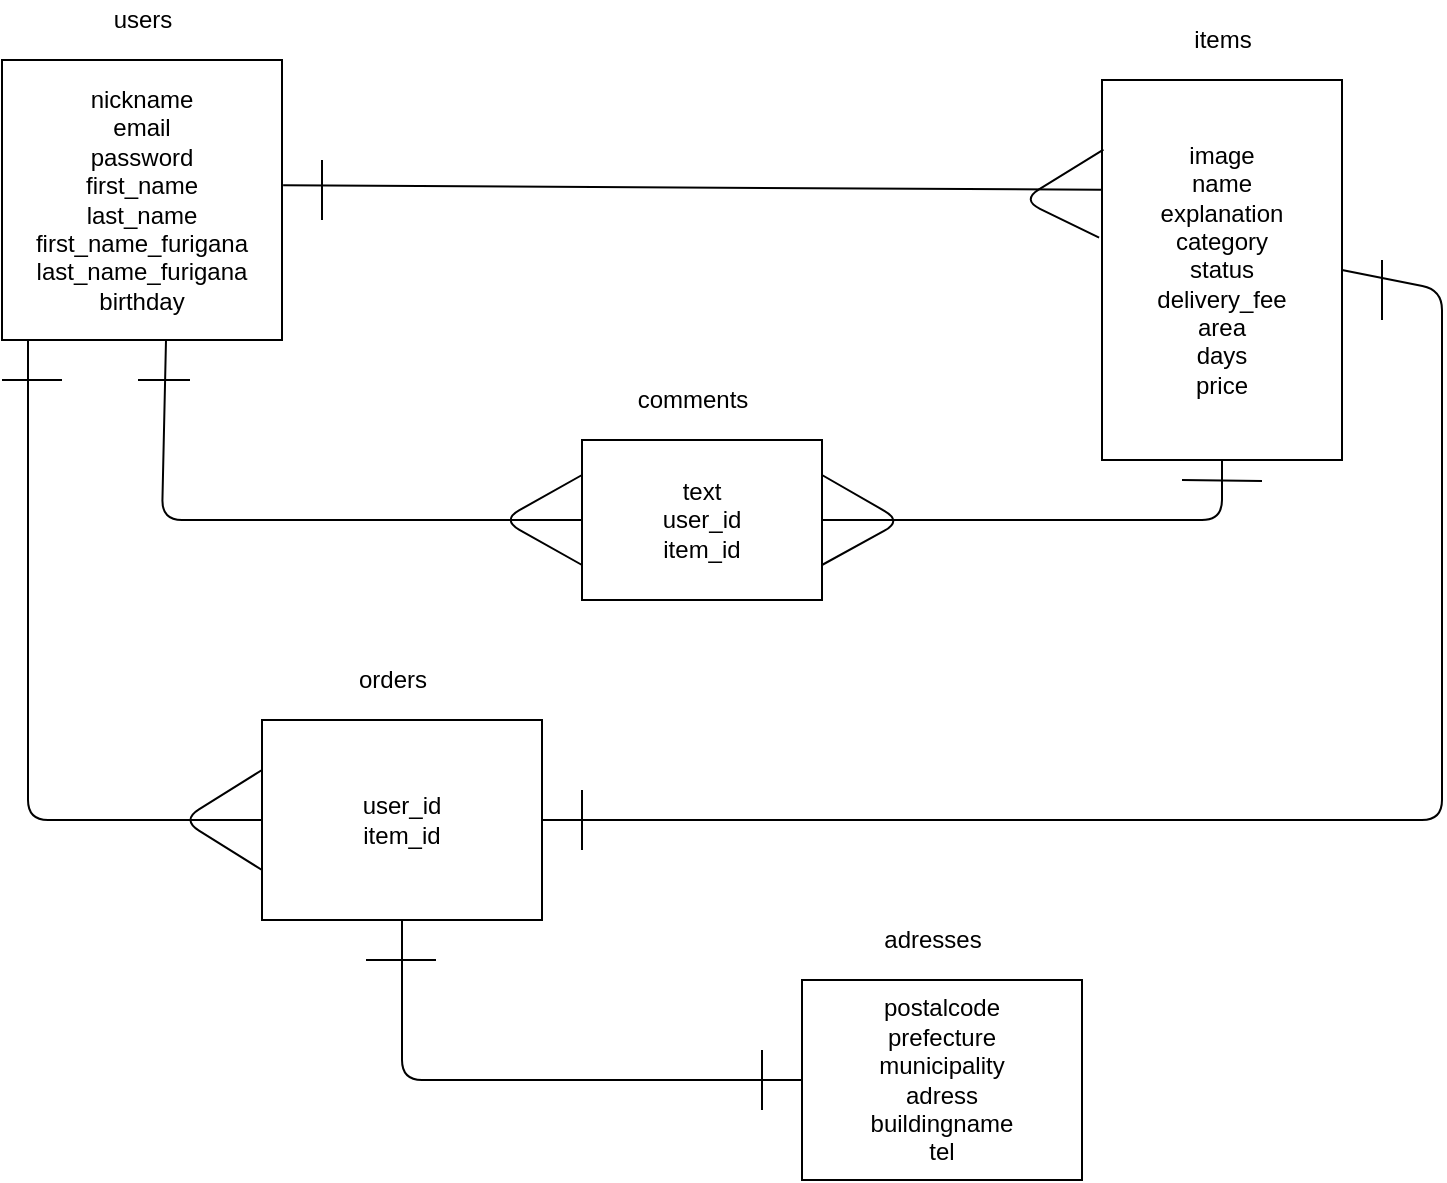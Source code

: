 <mxfile version="13.6.5">
    <diagram id="1mNayCW4qVJ5rQMS8sHm" name="ページ1">
        <mxGraphModel dx="955" dy="622" grid="1" gridSize="10" guides="1" tooltips="1" connect="1" arrows="1" fold="1" page="1" pageScale="1" pageWidth="827" pageHeight="1169" math="0" shadow="0">
            <root>
                <mxCell id="0"/>
                <mxCell id="1" parent="0"/>
                <mxCell id="2" value="nickname&lt;br&gt;email&lt;br&gt;password&lt;br&gt;first_name&lt;br&gt;last_name&lt;br&gt;first_name_furigana&lt;br&gt;last_name_furigana&lt;br&gt;birthday" style="rounded=0;whiteSpace=wrap;html=1;" parent="1" vertex="1">
                    <mxGeometry x="80" y="40" width="140" height="140" as="geometry"/>
                </mxCell>
                <mxCell id="3" value="users" style="text;html=1;align=center;verticalAlign=middle;resizable=0;points=[];autosize=1;" parent="1" vertex="1">
                    <mxGeometry x="130" y="10" width="40" height="20" as="geometry"/>
                </mxCell>
                <mxCell id="4" value="" style="endArrow=none;html=1;entryX=-0.003;entryY=0.289;entryDx=0;entryDy=0;entryPerimeter=0;exitX=1.004;exitY=0.447;exitDx=0;exitDy=0;exitPerimeter=0;" parent="1" edge="1" target="5" source="2">
                    <mxGeometry width="50" height="50" relative="1" as="geometry">
                        <mxPoint x="230" y="119" as="sourcePoint"/>
                        <mxPoint x="630" y="112.5" as="targetPoint"/>
                        <Array as="points"/>
                    </mxGeometry>
                </mxCell>
                <mxCell id="5" value="image&lt;br&gt;name&lt;br&gt;explanation&lt;br&gt;category&lt;br&gt;status&lt;br&gt;delivery_fee&lt;br&gt;area&lt;br&gt;days&lt;br&gt;price" style="rounded=0;whiteSpace=wrap;html=1;" parent="1" vertex="1">
                    <mxGeometry x="630" y="50" width="120" height="190" as="geometry"/>
                </mxCell>
                <mxCell id="6" value="items" style="text;html=1;align=center;verticalAlign=middle;resizable=0;points=[];autosize=1;" parent="1" vertex="1">
                    <mxGeometry x="670" y="20" width="40" height="20" as="geometry"/>
                </mxCell>
                <mxCell id="7" value="text&lt;br&gt;user_id&lt;br&gt;item_id" style="rounded=0;whiteSpace=wrap;html=1;" parent="1" vertex="1">
                    <mxGeometry x="370" y="230" width="120" height="80" as="geometry"/>
                </mxCell>
                <mxCell id="8" value="comments" style="text;html=1;align=center;verticalAlign=middle;resizable=0;points=[];autosize=1;" parent="1" vertex="1">
                    <mxGeometry x="390" y="200" width="70" height="20" as="geometry"/>
                </mxCell>
                <mxCell id="9" value="" style="endArrow=none;html=1;exitX=0;exitY=0.5;exitDx=0;exitDy=0;" parent="1" source="7" edge="1">
                    <mxGeometry width="50" height="50" relative="1" as="geometry">
                        <mxPoint x="519.5" y="310" as="sourcePoint"/>
                        <mxPoint x="162" y="180" as="targetPoint"/>
                        <Array as="points">
                            <mxPoint x="160" y="270"/>
                        </Array>
                    </mxGeometry>
                </mxCell>
                <mxCell id="11" value="" style="endArrow=none;html=1;exitX=1;exitY=0.5;exitDx=0;exitDy=0;" parent="1" source="7" edge="1">
                    <mxGeometry width="50" height="50" relative="1" as="geometry">
                        <mxPoint x="760.5" y="340" as="sourcePoint"/>
                        <mxPoint x="690" y="240" as="targetPoint"/>
                        <Array as="points">
                            <mxPoint x="690" y="270"/>
                        </Array>
                    </mxGeometry>
                </mxCell>
                <mxCell id="14" value="" style="endArrow=none;html=1;" parent="1" edge="1">
                    <mxGeometry width="50" height="50" relative="1" as="geometry">
                        <mxPoint x="505" y="270" as="sourcePoint"/>
                        <mxPoint x="535" y="270" as="targetPoint"/>
                    </mxGeometry>
                </mxCell>
                <mxCell id="15" value="" style="endArrow=none;html=1;" parent="1" edge="1">
                    <mxGeometry width="50" height="50" relative="1" as="geometry">
                        <mxPoint x="240" y="90" as="sourcePoint"/>
                        <mxPoint x="240" y="120" as="targetPoint"/>
                    </mxGeometry>
                </mxCell>
                <mxCell id="27" value="" style="endArrow=none;html=1;" parent="1" edge="1">
                    <mxGeometry width="50" height="50" relative="1" as="geometry">
                        <mxPoint x="148" y="200" as="sourcePoint"/>
                        <mxPoint x="174" y="200" as="targetPoint"/>
                        <Array as="points">
                            <mxPoint x="148" y="200"/>
                        </Array>
                    </mxGeometry>
                </mxCell>
                <mxCell id="28" value="" style="endArrow=none;html=1;" parent="1" edge="1">
                    <mxGeometry width="50" height="50" relative="1" as="geometry">
                        <mxPoint x="670" y="250" as="sourcePoint"/>
                        <mxPoint x="710" y="250.5" as="targetPoint"/>
                    </mxGeometry>
                </mxCell>
                <mxCell id="31" value="&lt;span&gt;user_id&lt;/span&gt;&lt;br&gt;&lt;span&gt;item_id&lt;/span&gt;" style="rounded=0;whiteSpace=wrap;html=1;" parent="1" vertex="1">
                    <mxGeometry x="210" y="370" width="140" height="100" as="geometry"/>
                </mxCell>
                <mxCell id="32" value="" style="endArrow=none;html=1;" parent="1" edge="1">
                    <mxGeometry width="50" height="50" relative="1" as="geometry">
                        <mxPoint x="210" y="420" as="sourcePoint"/>
                        <mxPoint x="93" y="180" as="targetPoint"/>
                        <Array as="points">
                            <mxPoint x="93" y="420"/>
                        </Array>
                    </mxGeometry>
                </mxCell>
                <mxCell id="34" value="" style="endArrow=none;html=1;" parent="1" edge="1">
                    <mxGeometry width="50" height="50" relative="1" as="geometry">
                        <mxPoint x="80" y="200" as="sourcePoint"/>
                        <mxPoint x="110" y="200" as="targetPoint"/>
                    </mxGeometry>
                </mxCell>
                <mxCell id="37" value="adresses" style="text;html=1;align=center;verticalAlign=middle;resizable=0;points=[];autosize=1;" parent="1" vertex="1">
                    <mxGeometry x="515" y="470" width="60" height="20" as="geometry"/>
                </mxCell>
                <mxCell id="40" value="" style="endArrow=none;html=1;exitX=0;exitY=0.25;exitDx=0;exitDy=0;entryX=0;entryY=0.75;entryDx=0;entryDy=0;" parent="1" edge="1" target="31" source="31">
                    <mxGeometry width="50" height="50" relative="1" as="geometry">
                        <mxPoint x="190" y="405" as="sourcePoint"/>
                        <mxPoint x="190" y="435" as="targetPoint"/>
                        <Array as="points">
                            <mxPoint x="170" y="420"/>
                        </Array>
                    </mxGeometry>
                </mxCell>
                <mxCell id="42" value="" style="endArrow=none;html=1;exitX=0;exitY=0.75;exitDx=0;exitDy=0;" edge="1" parent="1">
                    <mxGeometry width="50" height="50" relative="1" as="geometry">
                        <mxPoint x="370" y="292.5" as="sourcePoint"/>
                        <mxPoint x="370" y="247.5" as="targetPoint"/>
                        <Array as="points">
                            <mxPoint x="330" y="270"/>
                        </Array>
                    </mxGeometry>
                </mxCell>
                <mxCell id="43" value="" style="endArrow=none;html=1;exitX=0;exitY=0.75;exitDx=0;exitDy=0;" edge="1" parent="1">
                    <mxGeometry width="50" height="50" relative="1" as="geometry">
                        <mxPoint x="490" y="292.5" as="sourcePoint"/>
                        <mxPoint x="490" y="247.5" as="targetPoint"/>
                        <Array as="points">
                            <mxPoint x="530" y="270.5"/>
                        </Array>
                    </mxGeometry>
                </mxCell>
                <mxCell id="44" value="&lt;div&gt;&lt;span&gt;postalcode&lt;/span&gt;&lt;/div&gt;prefecture&lt;br&gt;municipality&lt;br&gt;adress&lt;br&gt;buildingname&lt;br&gt;tel" style="rounded=0;whiteSpace=wrap;html=1;align=center;" vertex="1" parent="1">
                    <mxGeometry x="480" y="500" width="140" height="100" as="geometry"/>
                </mxCell>
                <mxCell id="45" value="" style="endArrow=none;html=1;entryX=0;entryY=0.5;entryDx=0;entryDy=0;exitX=0.5;exitY=1;exitDx=0;exitDy=0;" edge="1" parent="1" source="31" target="44">
                    <mxGeometry width="50" height="50" relative="1" as="geometry">
                        <mxPoint x="350" y="419.58" as="sourcePoint"/>
                        <mxPoint x="390" y="419.58" as="targetPoint"/>
                        <Array as="points">
                            <mxPoint x="280" y="550"/>
                        </Array>
                    </mxGeometry>
                </mxCell>
                <mxCell id="46" value="orders" style="text;html=1;align=center;verticalAlign=middle;resizable=0;points=[];autosize=1;" vertex="1" parent="1">
                    <mxGeometry x="250" y="340" width="50" height="20" as="geometry"/>
                </mxCell>
                <mxCell id="47" value="" style="endArrow=none;html=1;" edge="1" parent="1">
                    <mxGeometry width="50" height="50" relative="1" as="geometry">
                        <mxPoint x="370" y="405" as="sourcePoint"/>
                        <mxPoint x="370" y="435" as="targetPoint"/>
                    </mxGeometry>
                </mxCell>
                <mxCell id="48" value="" style="endArrow=none;html=1;" edge="1" parent="1">
                    <mxGeometry width="50" height="50" relative="1" as="geometry">
                        <mxPoint x="460" y="535" as="sourcePoint"/>
                        <mxPoint x="460" y="565" as="targetPoint"/>
                    </mxGeometry>
                </mxCell>
                <mxCell id="49" value="" style="endArrow=none;html=1;entryX=-0.012;entryY=0.415;entryDx=0;entryDy=0;entryPerimeter=0;exitX=0.006;exitY=0.183;exitDx=0;exitDy=0;exitPerimeter=0;" edge="1" parent="1" source="5" target="5">
                    <mxGeometry width="50" height="50" relative="1" as="geometry">
                        <mxPoint x="629" y="100" as="sourcePoint"/>
                        <mxPoint x="620" y="136" as="targetPoint"/>
                        <Array as="points">
                            <mxPoint x="590" y="110"/>
                        </Array>
                    </mxGeometry>
                </mxCell>
                <mxCell id="53" value="" style="endArrow=none;html=1;entryX=1;entryY=0.5;entryDx=0;entryDy=0;" edge="1" parent="1" target="5">
                    <mxGeometry width="50" height="50" relative="1" as="geometry">
                        <mxPoint x="350" y="420" as="sourcePoint"/>
                        <mxPoint x="800" y="520" as="targetPoint"/>
                        <Array as="points">
                            <mxPoint x="430" y="420"/>
                            <mxPoint x="800" y="420"/>
                            <mxPoint x="800" y="155"/>
                        </Array>
                    </mxGeometry>
                </mxCell>
                <mxCell id="54" value="" style="endArrow=none;html=1;" edge="1" parent="1">
                    <mxGeometry width="50" height="50" relative="1" as="geometry">
                        <mxPoint x="262" y="490" as="sourcePoint"/>
                        <mxPoint x="297" y="490" as="targetPoint"/>
                        <Array as="points">
                            <mxPoint x="262" y="490"/>
                        </Array>
                    </mxGeometry>
                </mxCell>
                <mxCell id="55" value="" style="endArrow=none;html=1;" edge="1" parent="1">
                    <mxGeometry width="50" height="50" relative="1" as="geometry">
                        <mxPoint x="770" y="140" as="sourcePoint"/>
                        <mxPoint x="770" y="170" as="targetPoint"/>
                    </mxGeometry>
                </mxCell>
            </root>
        </mxGraphModel>
    </diagram>
</mxfile>